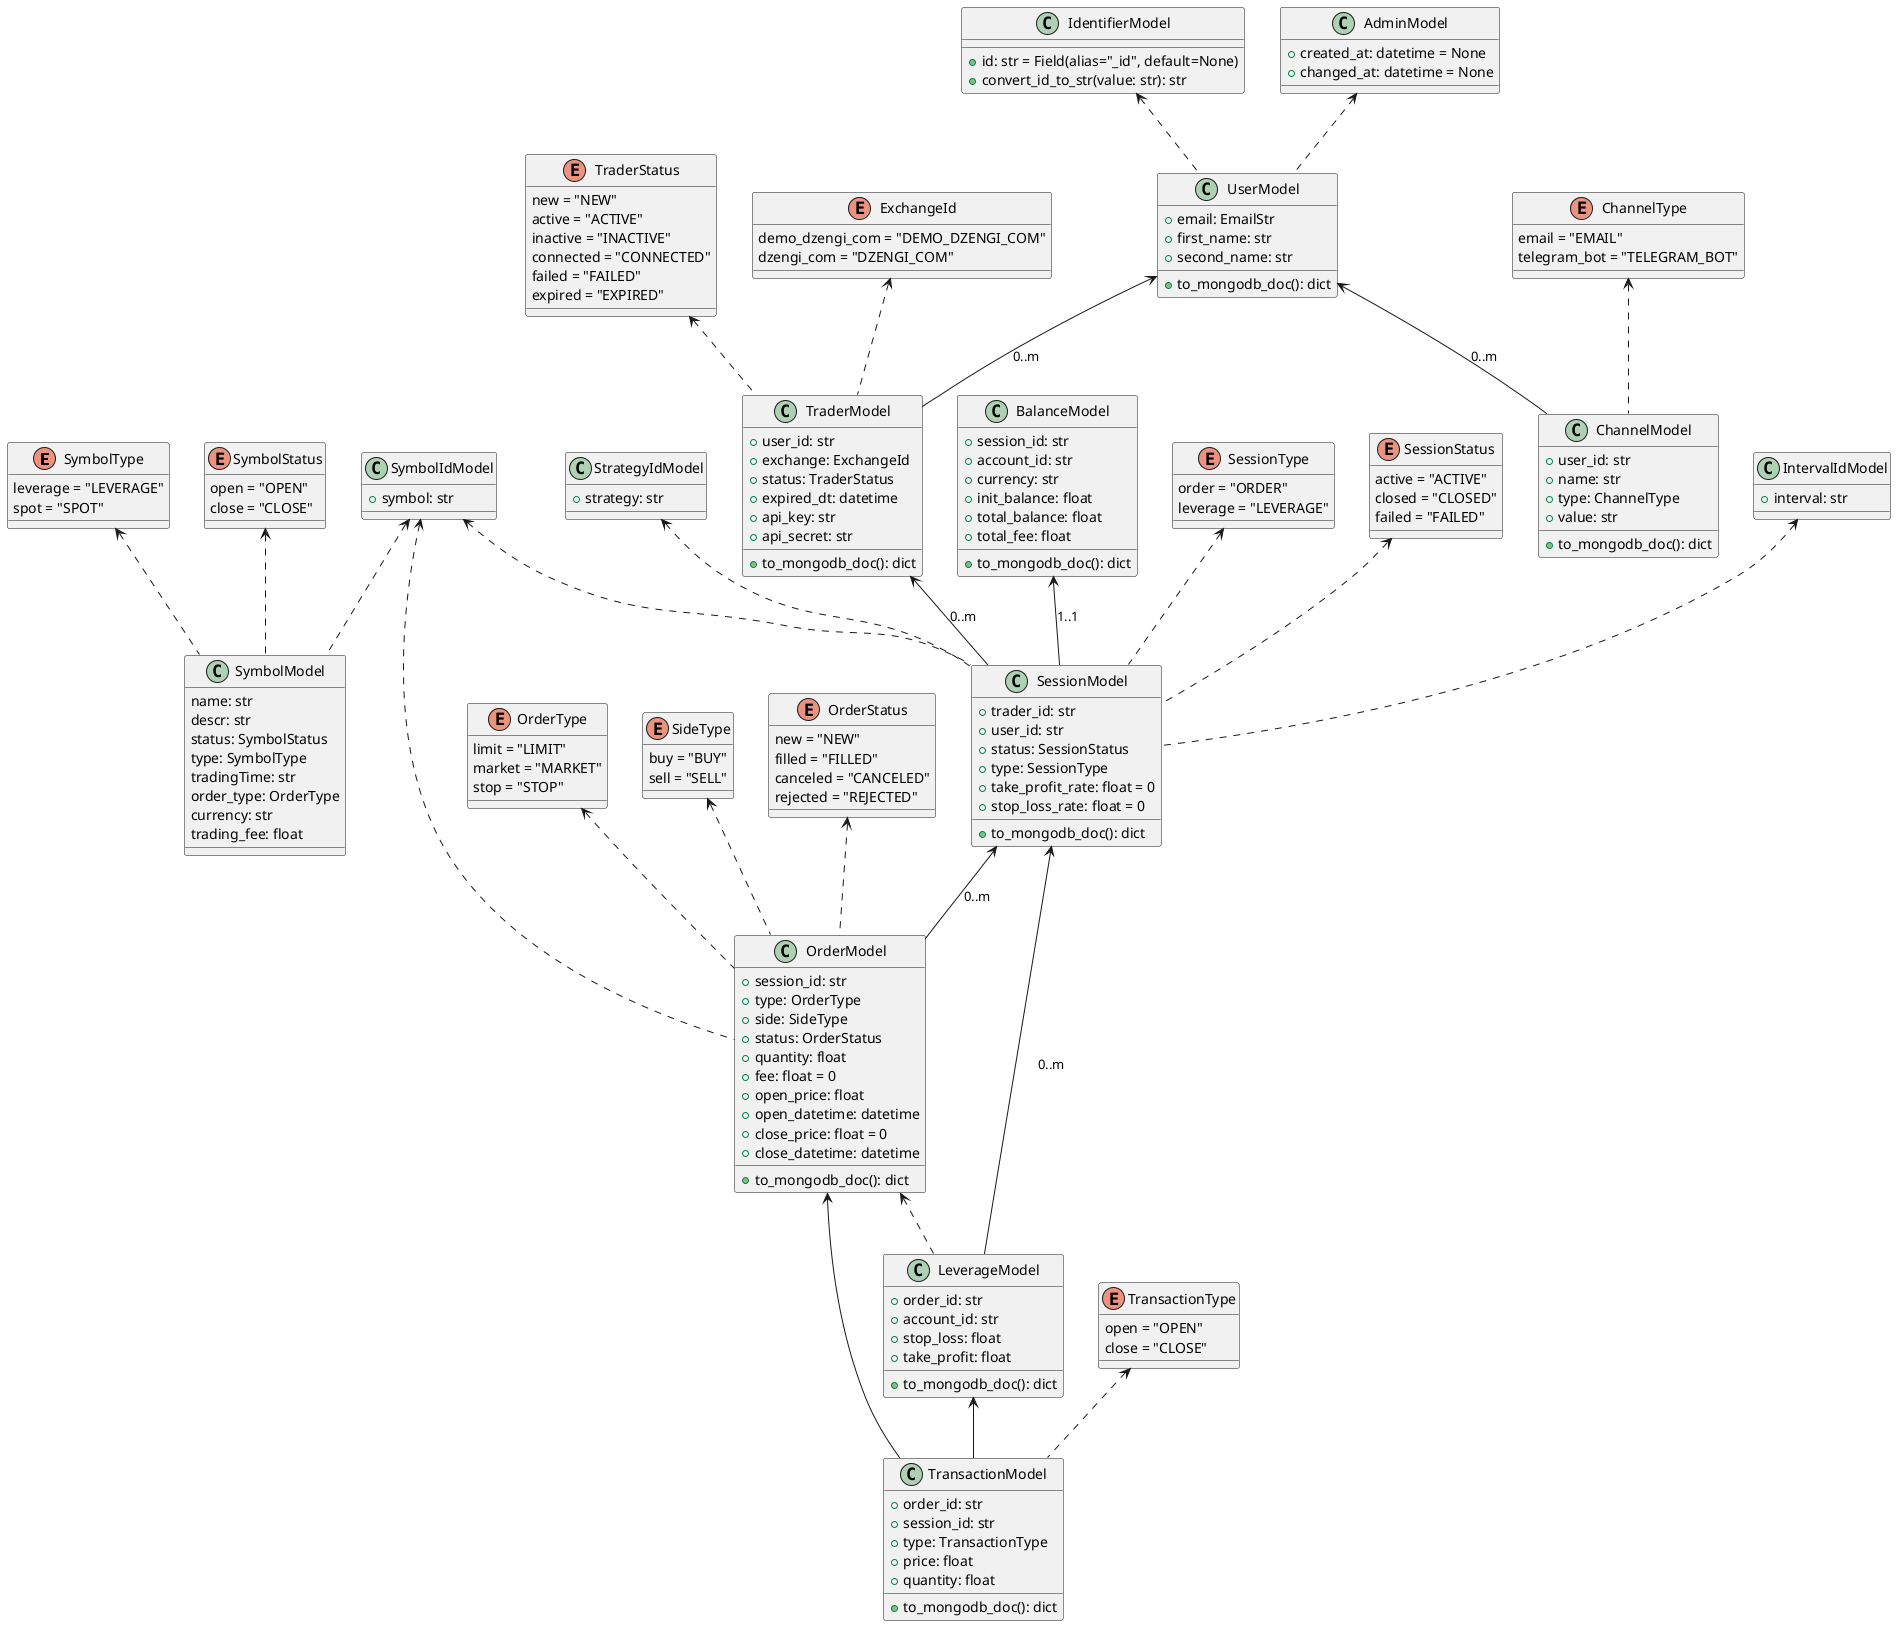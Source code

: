 @startuml Model

enum SymbolType {
  leverage = "LEVERAGE"
  spot = "SPOT"
}

enum ChannelType {
  email = "EMAIL"
  telegram_bot = "TELEGRAM_BOT"
}

enum SessionType {
  order = "ORDER"
  leverage = "LEVERAGE"
}

enum OrderType {
  limit = "LIMIT"
  market = "MARKET"
  stop = "STOP"
}

enum SideType {
  buy = "BUY"
  sell = "SELL"
}

enum TransactionType {
  open = "OPEN"
  close = "CLOSE"
}

enum SymbolStatus {
    open = "OPEN"
    close = "CLOSE"
}

enum TraderStatus {
  new = "NEW"
  active = "ACTIVE"
  inactive = "INACTIVE"
  connected = "CONNECTED"
  failed = "FAILED"
  expired = "EXPIRED"
}

enum SessionStatus {
  active = "ACTIVE"
  closed = "CLOSED"
  failed = "FAILED"
}

enum OrderStatus {
  new = "NEW"
  filled = "FILLED"
  canceled = "CANCELED"
  rejected = "REJECTED"
}

enum ExchangeId {
  demo_dzengi_com = "DEMO_DZENGI_COM"
  dzengi_com = "DZENGI_COM"
}

class SymbolIdModel {
  + symbol: str
}

class SymbolModel {
  name: str
  descr: str
  status: SymbolStatus
  type: SymbolType
  tradingTime: str
  order_type: OrderType
  currency: str
  trading_fee: float
}

SymbolStatus <.. SymbolModel
SymbolType <.. SymbolModel
SymbolIdModel <.. SymbolModel

class IntervalIdModel {
  + interval: str
}

class StrategyIdModel {
  + strategy: str
}

class IdentifierModel {
  + id: str = Field(alias="_id", default=None)
  + convert_id_to_str(value: str): str
}

class AdminModel {
  + created_at: datetime = None
  + changed_at: datetime = None
}

class UserModel {
  + email: EmailStr
  + first_name: str
  + second_name: str
  + to_mongodb_doc(): dict
}

IdentifierModel <.. UserModel
AdminModel <.. UserModel

class ChannelModel {
  + user_id: str
  + name: str
  + type: ChannelType
  + value: str
  + to_mongodb_doc(): dict
}

UserModel <-- ChannelModel: 0..m
ChannelType <.. ChannelModel

class TraderModel {
  + user_id: str
  + exchange: ExchangeId
  + status: TraderStatus
  + expired_dt: datetime
  + api_key: str
  + api_secret: str
  + to_mongodb_doc(): dict
}

UserModel <-- TraderModel: 0..m
ExchangeId <.. TraderModel
TraderStatus <.. TraderModel

class BalanceModel {
  + session_id: str
  + account_id: str
  + currency: str
  + init_balance: float
  + total_balance: float
  + total_fee: float
  + to_mongodb_doc(): dict
}

BalanceModel <-- SessionModel: 1..1

class SessionModel {
  + trader_id: str
  + user_id: str
  + status: SessionStatus
  + type: SessionType
  + take_profit_rate: float = 0
  + stop_loss_rate: float = 0
  + to_mongodb_doc(): dict
}

SessionStatus <.. SessionModel
SessionType <.. SessionModel
SymbolIdModel <.. SessionModel
IntervalIdModel <.. SessionModel
StrategyIdModel <.. SessionModel
TraderModel <-- SessionModel : 0..m

class OrderModel {
  + session_id: str
  + type: OrderType
  + side: SideType
  + status: OrderStatus
  + quantity: float
  + fee: float = 0
  + open_price: float
  + open_datetime: datetime
  + close_price: float = 0
  + close_datetime: datetime
  + to_mongodb_doc(): dict
}

OrderType <.. OrderModel
SideType <.. OrderModel
OrderStatus <.. OrderModel
SymbolIdModel <.. OrderModel
SessionModel <-- OrderModel: 0..m

class LeverageModel {
  + order_id: str
  + account_id: str
  + stop_loss: float
  + take_profit: float
  + to_mongodb_doc(): dict
}

OrderModel <.. LeverageModel
SessionModel <-- LeverageModel: 0..m

class TransactionModel {

  + order_id: str
  + session_id: str
  + type: TransactionType
  + price: float
  + quantity: float
  + to_mongodb_doc(): dict
}

OrderModel <-- TransactionModel
LeverageModel <-- TransactionModel
TransactionType <.. TransactionModel

@enduml